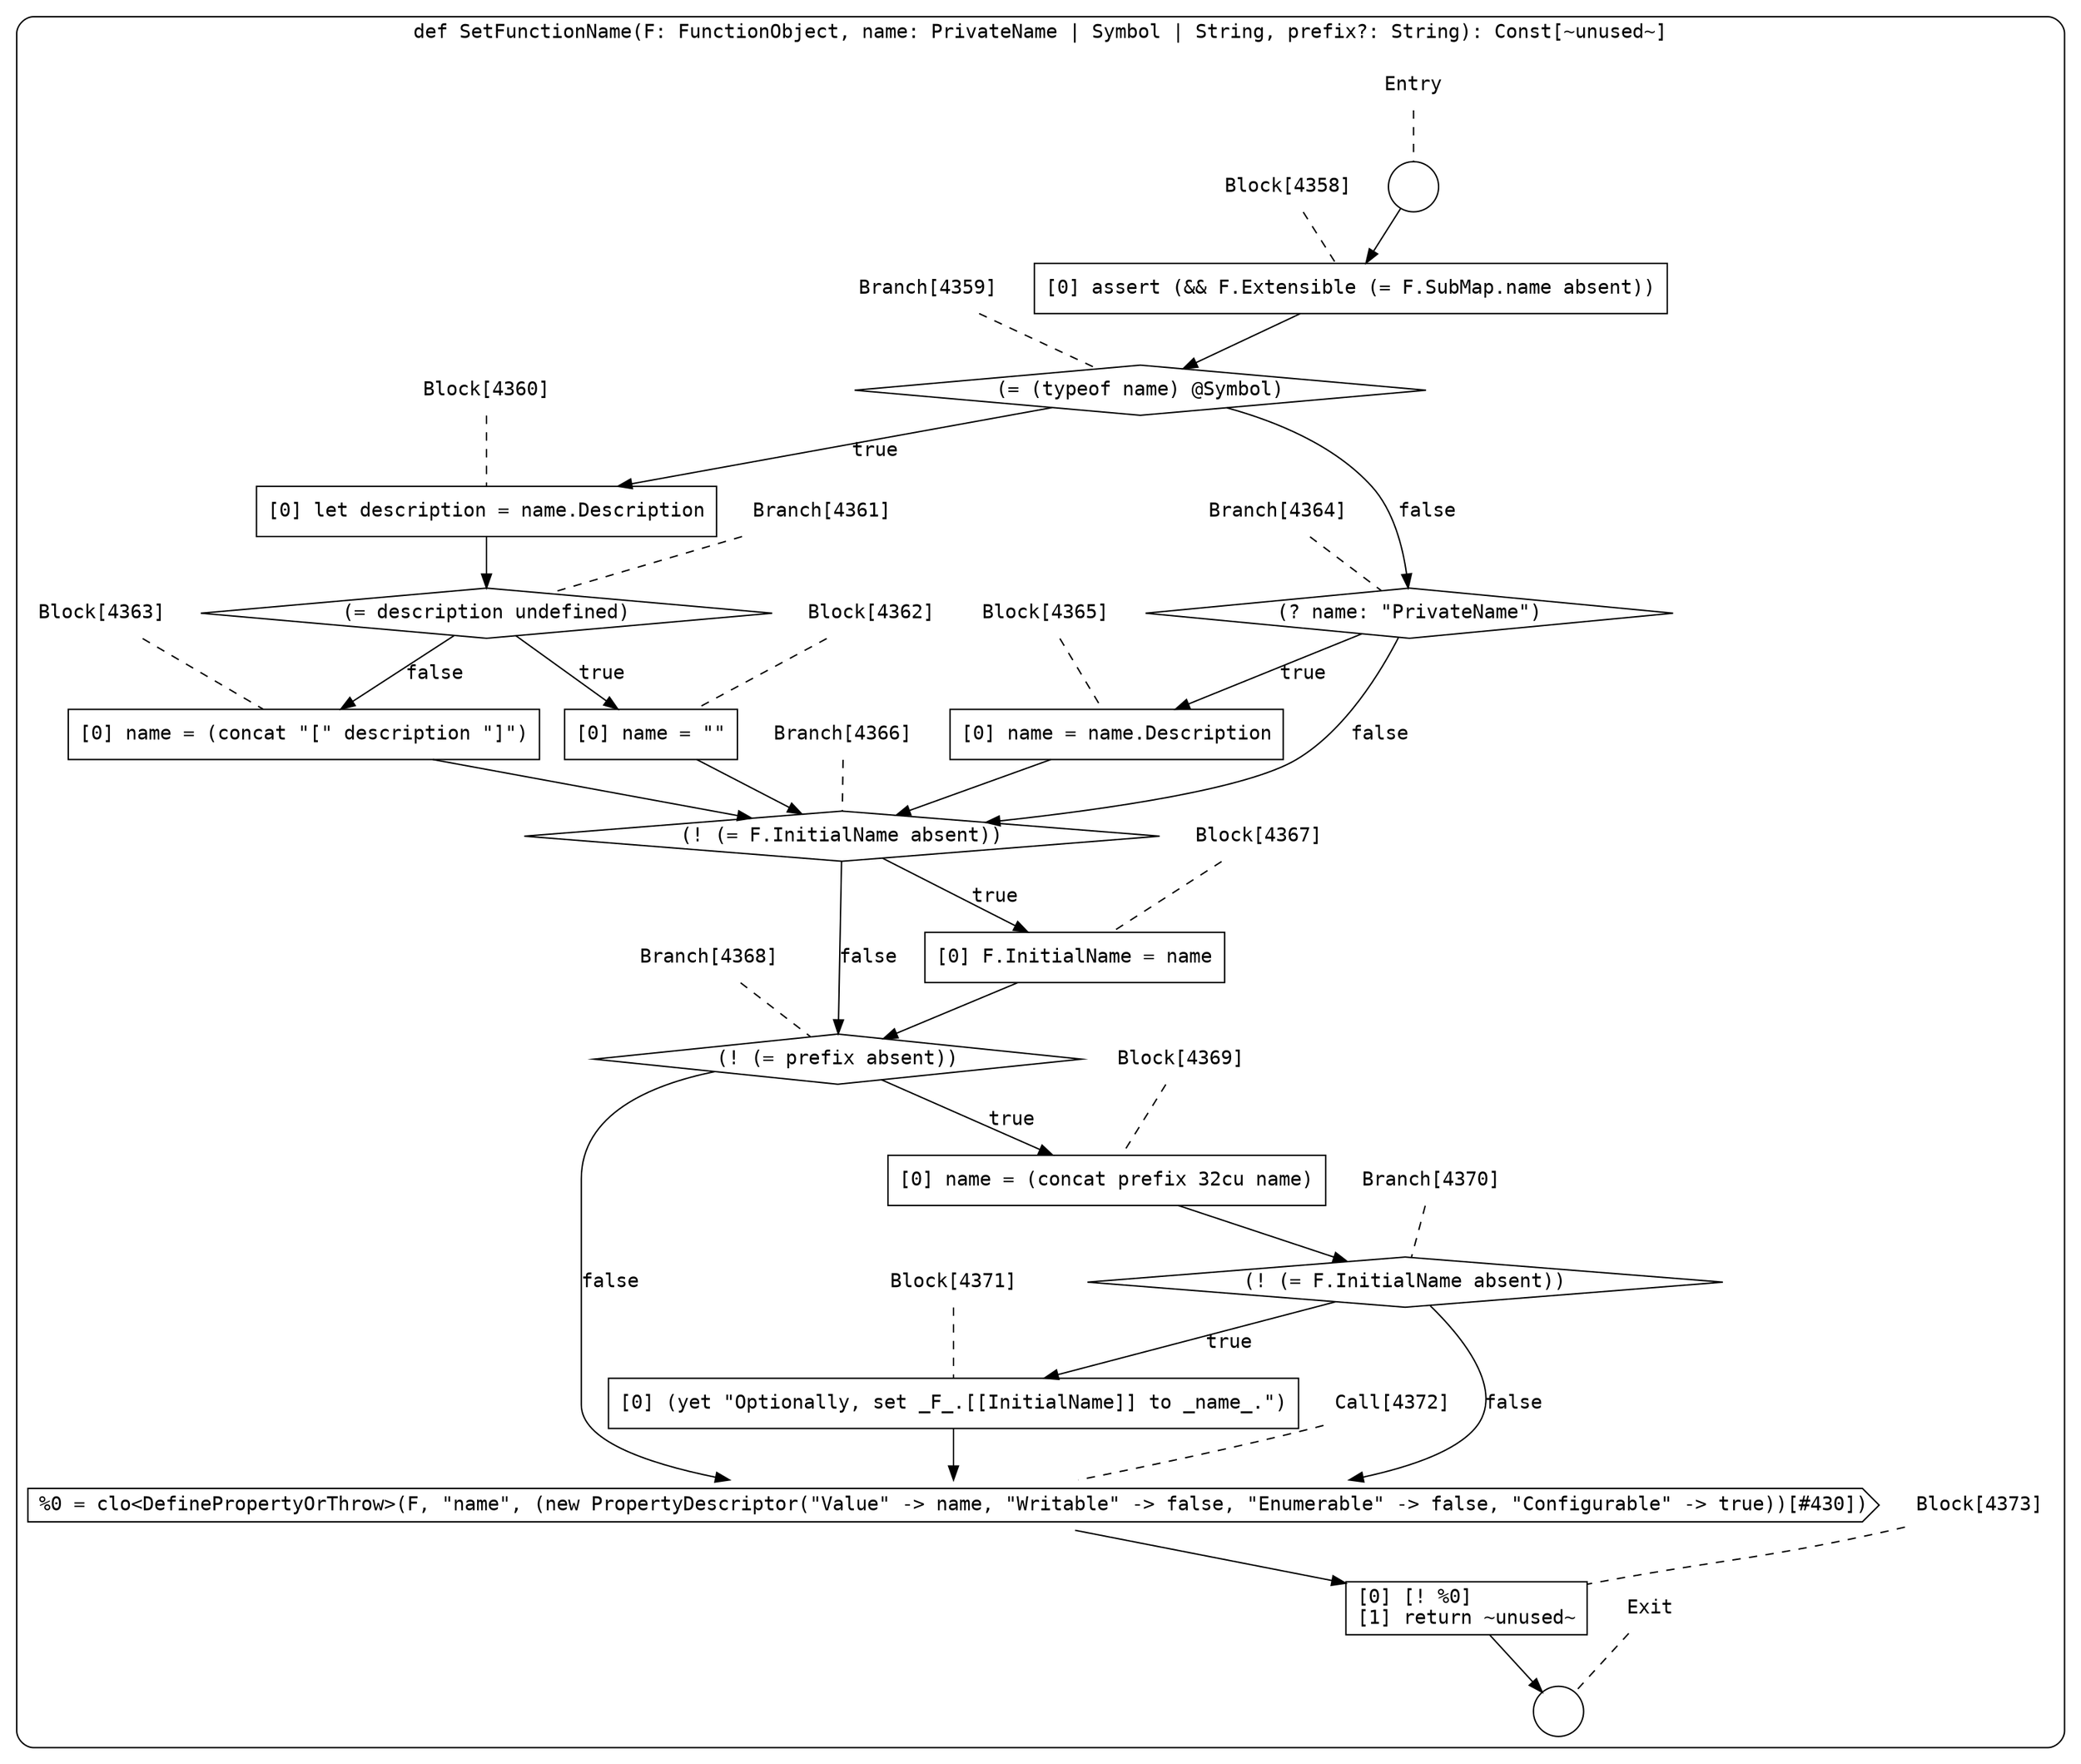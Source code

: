 digraph {
  graph [fontname = "Consolas"]
  node [fontname = "Consolas"]
  edge [fontname = "Consolas"]
  subgraph cluster1096 {
    label = "def SetFunctionName(F: FunctionObject, name: PrivateName | Symbol | String, prefix?: String): Const[~unused~]"
    style = rounded
    cluster1096_entry_name [shape=none, label=<<font color="black">Entry</font>>]
    cluster1096_entry_name -> cluster1096_entry [arrowhead=none, color="black", style=dashed]
    cluster1096_entry [shape=circle label=" " color="black" fillcolor="white" style=filled]
    cluster1096_entry -> node4358 [color="black"]
    cluster1096_exit_name [shape=none, label=<<font color="black">Exit</font>>]
    cluster1096_exit_name -> cluster1096_exit [arrowhead=none, color="black", style=dashed]
    cluster1096_exit [shape=circle label=" " color="black" fillcolor="white" style=filled]
    node4358_name [shape=none, label=<<font color="black">Block[4358]</font>>]
    node4358_name -> node4358 [arrowhead=none, color="black", style=dashed]
    node4358 [shape=box, label=<<font color="black">[0] assert (&amp;&amp; F.Extensible (= F.SubMap.name absent))<BR ALIGN="LEFT"/></font>> color="black" fillcolor="white", style=filled]
    node4358 -> node4359 [color="black"]
    node4359_name [shape=none, label=<<font color="black">Branch[4359]</font>>]
    node4359_name -> node4359 [arrowhead=none, color="black", style=dashed]
    node4359 [shape=diamond, label=<<font color="black">(= (typeof name) @Symbol)</font>> color="black" fillcolor="white", style=filled]
    node4359 -> node4360 [label=<<font color="black">true</font>> color="black"]
    node4359 -> node4364 [label=<<font color="black">false</font>> color="black"]
    node4360_name [shape=none, label=<<font color="black">Block[4360]</font>>]
    node4360_name -> node4360 [arrowhead=none, color="black", style=dashed]
    node4360 [shape=box, label=<<font color="black">[0] let description = name.Description<BR ALIGN="LEFT"/></font>> color="black" fillcolor="white", style=filled]
    node4360 -> node4361 [color="black"]
    node4364_name [shape=none, label=<<font color="black">Branch[4364]</font>>]
    node4364_name -> node4364 [arrowhead=none, color="black", style=dashed]
    node4364 [shape=diamond, label=<<font color="black">(? name: &quot;PrivateName&quot;)</font>> color="black" fillcolor="white", style=filled]
    node4364 -> node4365 [label=<<font color="black">true</font>> color="black"]
    node4364 -> node4366 [label=<<font color="black">false</font>> color="black"]
    node4361_name [shape=none, label=<<font color="black">Branch[4361]</font>>]
    node4361_name -> node4361 [arrowhead=none, color="black", style=dashed]
    node4361 [shape=diamond, label=<<font color="black">(= description undefined)</font>> color="black" fillcolor="white", style=filled]
    node4361 -> node4362 [label=<<font color="black">true</font>> color="black"]
    node4361 -> node4363 [label=<<font color="black">false</font>> color="black"]
    node4365_name [shape=none, label=<<font color="black">Block[4365]</font>>]
    node4365_name -> node4365 [arrowhead=none, color="black", style=dashed]
    node4365 [shape=box, label=<<font color="black">[0] name = name.Description<BR ALIGN="LEFT"/></font>> color="black" fillcolor="white", style=filled]
    node4365 -> node4366 [color="black"]
    node4366_name [shape=none, label=<<font color="black">Branch[4366]</font>>]
    node4366_name -> node4366 [arrowhead=none, color="black", style=dashed]
    node4366 [shape=diamond, label=<<font color="black">(! (= F.InitialName absent))</font>> color="black" fillcolor="white", style=filled]
    node4366 -> node4367 [label=<<font color="black">true</font>> color="black"]
    node4366 -> node4368 [label=<<font color="black">false</font>> color="black"]
    node4362_name [shape=none, label=<<font color="black">Block[4362]</font>>]
    node4362_name -> node4362 [arrowhead=none, color="black", style=dashed]
    node4362 [shape=box, label=<<font color="black">[0] name = &quot;&quot;<BR ALIGN="LEFT"/></font>> color="black" fillcolor="white", style=filled]
    node4362 -> node4366 [color="black"]
    node4363_name [shape=none, label=<<font color="black">Block[4363]</font>>]
    node4363_name -> node4363 [arrowhead=none, color="black", style=dashed]
    node4363 [shape=box, label=<<font color="black">[0] name = (concat &quot;[&quot; description &quot;]&quot;)<BR ALIGN="LEFT"/></font>> color="black" fillcolor="white", style=filled]
    node4363 -> node4366 [color="black"]
    node4367_name [shape=none, label=<<font color="black">Block[4367]</font>>]
    node4367_name -> node4367 [arrowhead=none, color="black", style=dashed]
    node4367 [shape=box, label=<<font color="black">[0] F.InitialName = name<BR ALIGN="LEFT"/></font>> color="black" fillcolor="white", style=filled]
    node4367 -> node4368 [color="black"]
    node4368_name [shape=none, label=<<font color="black">Branch[4368]</font>>]
    node4368_name -> node4368 [arrowhead=none, color="black", style=dashed]
    node4368 [shape=diamond, label=<<font color="black">(! (= prefix absent))</font>> color="black" fillcolor="white", style=filled]
    node4368 -> node4369 [label=<<font color="black">true</font>> color="black"]
    node4368 -> node4372 [label=<<font color="black">false</font>> color="black"]
    node4369_name [shape=none, label=<<font color="black">Block[4369]</font>>]
    node4369_name -> node4369 [arrowhead=none, color="black", style=dashed]
    node4369 [shape=box, label=<<font color="black">[0] name = (concat prefix 32cu name)<BR ALIGN="LEFT"/></font>> color="black" fillcolor="white", style=filled]
    node4369 -> node4370 [color="black"]
    node4372_name [shape=none, label=<<font color="black">Call[4372]</font>>]
    node4372_name -> node4372 [arrowhead=none, color="black", style=dashed]
    node4372 [shape=cds, label=<<font color="black">%0 = clo&lt;DefinePropertyOrThrow&gt;(F, &quot;name&quot;, (new PropertyDescriptor(&quot;Value&quot; -&gt; name, &quot;Writable&quot; -&gt; false, &quot;Enumerable&quot; -&gt; false, &quot;Configurable&quot; -&gt; true))[#430])</font>> color="black" fillcolor="white", style=filled]
    node4372 -> node4373 [color="black"]
    node4370_name [shape=none, label=<<font color="black">Branch[4370]</font>>]
    node4370_name -> node4370 [arrowhead=none, color="black", style=dashed]
    node4370 [shape=diamond, label=<<font color="black">(! (= F.InitialName absent))</font>> color="black" fillcolor="white", style=filled]
    node4370 -> node4371 [label=<<font color="black">true</font>> color="black"]
    node4370 -> node4372 [label=<<font color="black">false</font>> color="black"]
    node4373_name [shape=none, label=<<font color="black">Block[4373]</font>>]
    node4373_name -> node4373 [arrowhead=none, color="black", style=dashed]
    node4373 [shape=box, label=<<font color="black">[0] [! %0]<BR ALIGN="LEFT"/>[1] return ~unused~<BR ALIGN="LEFT"/></font>> color="black" fillcolor="white", style=filled]
    node4373 -> cluster1096_exit [color="black"]
    node4371_name [shape=none, label=<<font color="black">Block[4371]</font>>]
    node4371_name -> node4371 [arrowhead=none, color="black", style=dashed]
    node4371 [shape=box, label=<<font color="black">[0] (yet &quot;Optionally, set _F_.[[InitialName]] to _name_.&quot;)<BR ALIGN="LEFT"/></font>> color="black" fillcolor="white", style=filled]
    node4371 -> node4372 [color="black"]
  }
}